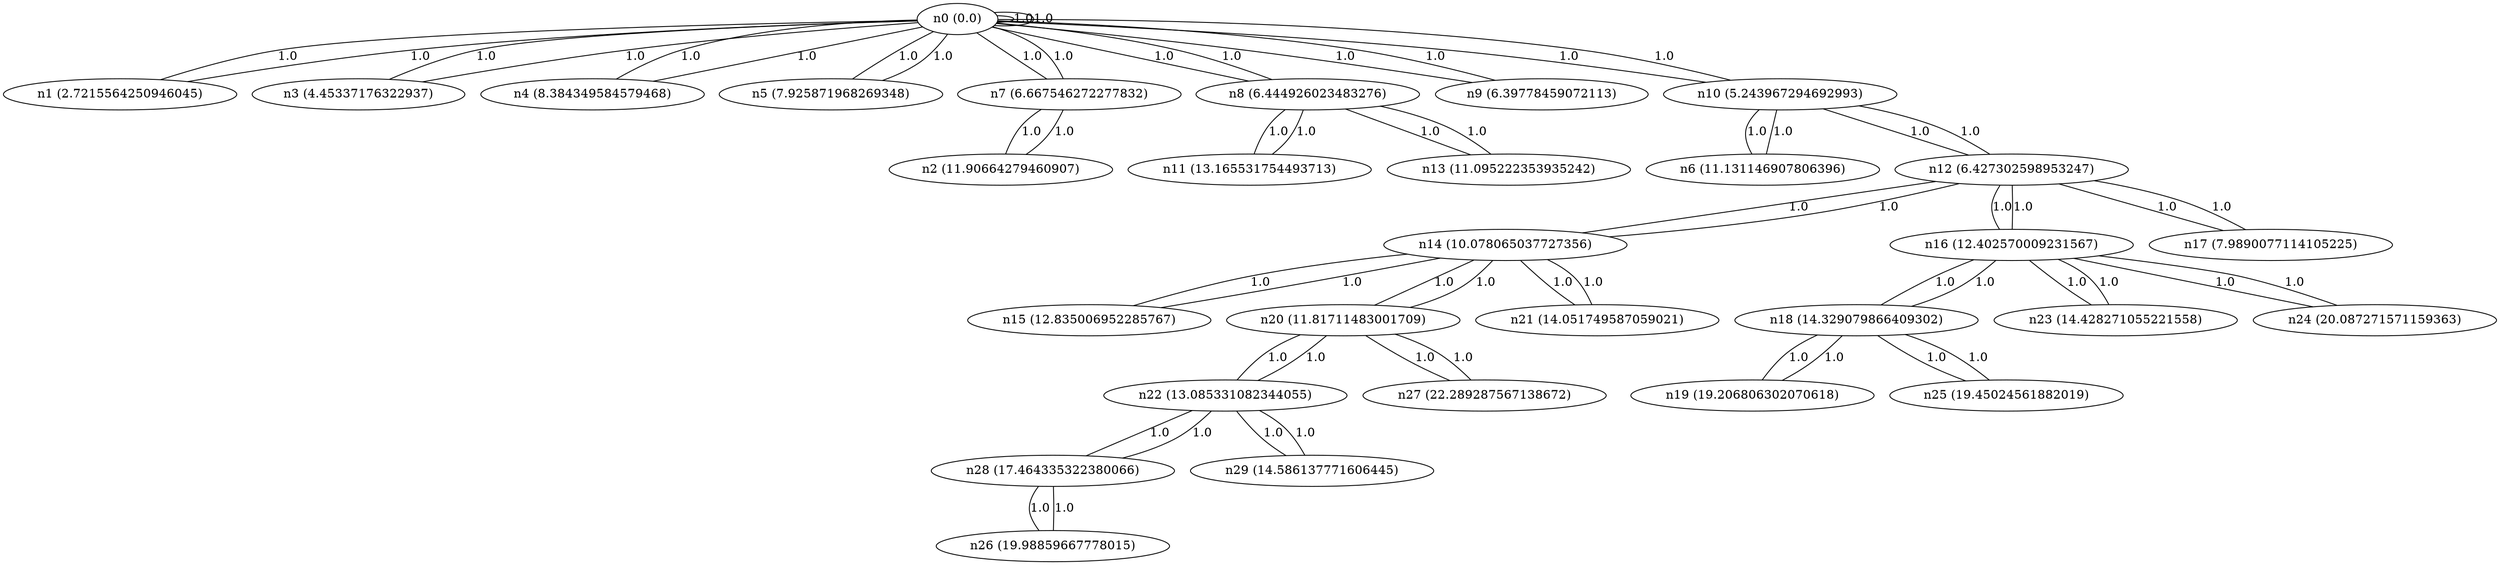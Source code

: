 graph {
n0 [label="n0 (0.0)"];
n1 [label="n1 (2.7215564250946045)"];
n2 [label="n2 (11.90664279460907)"];
n3 [label="n3 (4.45337176322937)"];
n4 [label="n4 (8.384349584579468)"];
n5 [label="n5 (7.925871968269348)"];
n6 [label="n6 (11.131146907806396)"];
n7 [label="n7 (6.667546272277832)"];
n8 [label="n8 (6.444926023483276)"];
n9 [label="n9 (6.39778459072113)"];
n10 [label="n10 (5.243967294692993)"];
n11 [label="n11 (13.165531754493713)"];
n12 [label="n12 (6.427302598953247)"];
n13 [label="n13 (11.095222353935242)"];
n14 [label="n14 (10.078065037727356)"];
n15 [label="n15 (12.835006952285767)"];
n16 [label="n16 (12.402570009231567)"];
n17 [label="n17 (7.9890077114105225)"];
n18 [label="n18 (14.329079866409302)"];
n19 [label="n19 (19.206806302070618)"];
n20 [label="n20 (11.81711483001709)"];
n21 [label="n21 (14.051749587059021)"];
n22 [label="n22 (13.085331082344055)"];
n23 [label="n23 (14.428271055221558)"];
n24 [label="n24 (20.087271571159363)"];
n25 [label="n25 (19.45024561882019)"];
n26 [label="n26 (19.98859667778015)"];
n27 [label="n27 (22.289287567138672)"];
n28 [label="n28 (17.464335322380066)"];
n29 [label="n29 (14.586137771606445)"];
n0 -- n0 [weight=1.0 label=1.0];
n0 -- n10 [weight=1.0 label=1.0];
n0 -- n0 [weight=1.0 label=1.0];
n0 -- n7 [weight=1.0 label=1.0];
n0 -- n9 [weight=1.0 label=1.0];
n0 -- n3 [weight=1.0 label=1.0];
n0 -- n8 [weight=1.0 label=1.0];
n0 -- n4 [weight=1.0 label=1.0];
n0 -- n1 [weight=1.0 label=1.0];
n0 -- n5 [weight=1.0 label=1.0];
n1 -- n0 [weight=1.0 label=1.0];
n2 -- n7 [weight=1.0 label=1.0];
n3 -- n0 [weight=1.0 label=1.0];
n4 -- n0 [weight=1.0 label=1.0];
n5 -- n0 [weight=1.0 label=1.0];
n6 -- n10 [weight=1.0 label=1.0];
n7 -- n0 [weight=1.0 label=1.0];
n7 -- n2 [weight=1.0 label=1.0];
n8 -- n11 [weight=1.0 label=1.0];
n8 -- n0 [weight=1.0 label=1.0];
n8 -- n13 [weight=1.0 label=1.0];
n9 -- n0 [weight=1.0 label=1.0];
n10 -- n12 [weight=1.0 label=1.0];
n10 -- n6 [weight=1.0 label=1.0];
n10 -- n0 [weight=1.0 label=1.0];
n11 -- n8 [weight=1.0 label=1.0];
n12 -- n14 [weight=1.0 label=1.0];
n12 -- n17 [weight=1.0 label=1.0];
n12 -- n16 [weight=1.0 label=1.0];
n12 -- n10 [weight=1.0 label=1.0];
n13 -- n8 [weight=1.0 label=1.0];
n14 -- n20 [weight=1.0 label=1.0];
n14 -- n21 [weight=1.0 label=1.0];
n14 -- n15 [weight=1.0 label=1.0];
n14 -- n12 [weight=1.0 label=1.0];
n15 -- n14 [weight=1.0 label=1.0];
n16 -- n12 [weight=1.0 label=1.0];
n16 -- n18 [weight=1.0 label=1.0];
n16 -- n24 [weight=1.0 label=1.0];
n16 -- n23 [weight=1.0 label=1.0];
n17 -- n12 [weight=1.0 label=1.0];
n18 -- n19 [weight=1.0 label=1.0];
n18 -- n16 [weight=1.0 label=1.0];
n18 -- n25 [weight=1.0 label=1.0];
n19 -- n18 [weight=1.0 label=1.0];
n20 -- n27 [weight=1.0 label=1.0];
n20 -- n14 [weight=1.0 label=1.0];
n20 -- n22 [weight=1.0 label=1.0];
n21 -- n14 [weight=1.0 label=1.0];
n22 -- n20 [weight=1.0 label=1.0];
n22 -- n29 [weight=1.0 label=1.0];
n22 -- n28 [weight=1.0 label=1.0];
n23 -- n16 [weight=1.0 label=1.0];
n24 -- n16 [weight=1.0 label=1.0];
n25 -- n18 [weight=1.0 label=1.0];
n26 -- n28 [weight=1.0 label=1.0];
n27 -- n20 [weight=1.0 label=1.0];
n28 -- n22 [weight=1.0 label=1.0];
n28 -- n26 [weight=1.0 label=1.0];
n29 -- n22 [weight=1.0 label=1.0];
}
